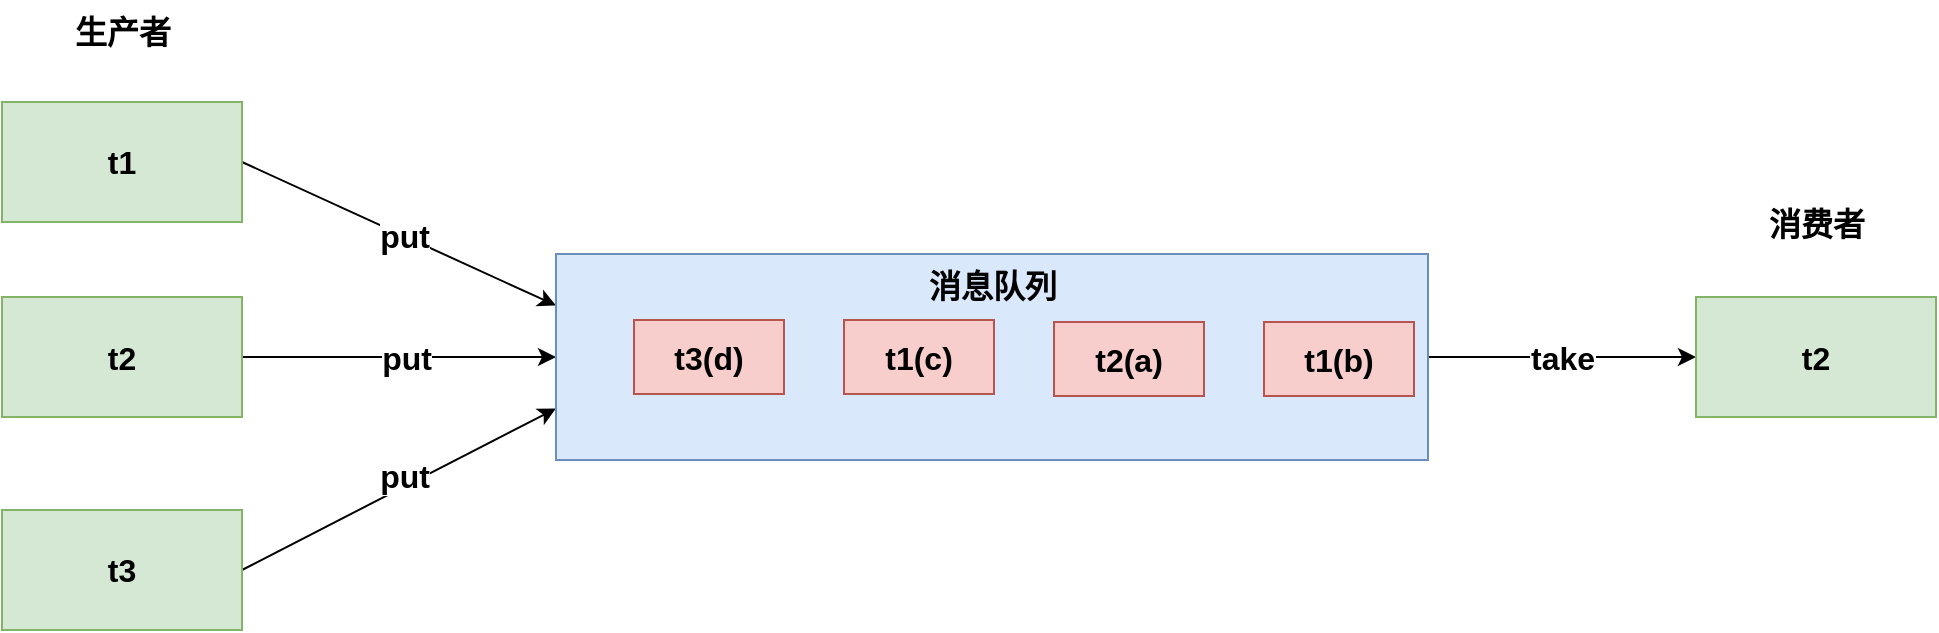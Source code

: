 <mxfile version="26.0.4">
  <diagram name="第 1 页" id="eWrkhFMzSREM5ZlhFUkl">
    <mxGraphModel dx="1050" dy="621" grid="0" gridSize="10" guides="1" tooltips="1" connect="1" arrows="1" fold="1" page="0" pageScale="1" pageWidth="827" pageHeight="1169" math="0" shadow="0">
      <root>
        <mxCell id="0" />
        <mxCell id="1" parent="0" />
        <mxCell id="lhWs2r0wQrPk6gZ67PG8-5" style="rounded=0;orthogonalLoop=1;jettySize=auto;html=1;entryX=0;entryY=0.25;entryDx=0;entryDy=0;exitX=1;exitY=0.5;exitDx=0;exitDy=0;" edge="1" parent="1" source="lhWs2r0wQrPk6gZ67PG8-1" target="lhWs2r0wQrPk6gZ67PG8-4">
          <mxGeometry relative="1" as="geometry" />
        </mxCell>
        <mxCell id="lhWs2r0wQrPk6gZ67PG8-8" value="put" style="edgeLabel;html=1;align=center;verticalAlign=middle;resizable=0;points=[];fontSize=16;fontStyle=1" vertex="1" connectable="0" parent="lhWs2r0wQrPk6gZ67PG8-5">
          <mxGeometry x="0.03" relative="1" as="geometry">
            <mxPoint as="offset" />
          </mxGeometry>
        </mxCell>
        <mxCell id="lhWs2r0wQrPk6gZ67PG8-1" value="&lt;font style=&quot;font-size: 16px;&quot;&gt;&lt;b&gt;t1&lt;/b&gt;&lt;/font&gt;" style="rounded=0;whiteSpace=wrap;html=1;fillColor=#d5e8d4;strokeColor=#82b366;" vertex="1" parent="1">
          <mxGeometry x="25" y="176" width="120" height="60" as="geometry" />
        </mxCell>
        <mxCell id="lhWs2r0wQrPk6gZ67PG8-6" style="edgeStyle=orthogonalEdgeStyle;rounded=0;orthogonalLoop=1;jettySize=auto;html=1;entryX=0;entryY=0.5;entryDx=0;entryDy=0;" edge="1" parent="1" source="lhWs2r0wQrPk6gZ67PG8-2" target="lhWs2r0wQrPk6gZ67PG8-4">
          <mxGeometry relative="1" as="geometry" />
        </mxCell>
        <mxCell id="lhWs2r0wQrPk6gZ67PG8-10" value="&lt;b&gt;&lt;font style=&quot;font-size: 16px;&quot;&gt;put&lt;/font&gt;&lt;/b&gt;" style="edgeLabel;html=1;align=center;verticalAlign=middle;resizable=0;points=[];" vertex="1" connectable="0" parent="lhWs2r0wQrPk6gZ67PG8-6">
          <mxGeometry x="-0.085" y="-1" relative="1" as="geometry">
            <mxPoint x="10" y="-1" as="offset" />
          </mxGeometry>
        </mxCell>
        <mxCell id="lhWs2r0wQrPk6gZ67PG8-2" value="&lt;font style=&quot;font-size: 16px;&quot;&gt;&lt;b&gt;t2&lt;/b&gt;&lt;/font&gt;" style="rounded=0;whiteSpace=wrap;html=1;fillColor=#d5e8d4;strokeColor=#82b366;" vertex="1" parent="1">
          <mxGeometry x="25" y="273.5" width="120" height="60" as="geometry" />
        </mxCell>
        <mxCell id="lhWs2r0wQrPk6gZ67PG8-7" style="rounded=0;orthogonalLoop=1;jettySize=auto;html=1;entryX=0;entryY=0.75;entryDx=0;entryDy=0;exitX=1;exitY=0.5;exitDx=0;exitDy=0;" edge="1" parent="1" source="lhWs2r0wQrPk6gZ67PG8-3" target="lhWs2r0wQrPk6gZ67PG8-4">
          <mxGeometry relative="1" as="geometry" />
        </mxCell>
        <mxCell id="lhWs2r0wQrPk6gZ67PG8-11" value="&lt;b&gt;&lt;font style=&quot;font-size: 16px;&quot;&gt;put&lt;/font&gt;&lt;/b&gt;" style="edgeLabel;html=1;align=center;verticalAlign=middle;resizable=0;points=[];" vertex="1" connectable="0" parent="lhWs2r0wQrPk6gZ67PG8-7">
          <mxGeometry x="0.031" y="-2" relative="1" as="geometry">
            <mxPoint x="-1" y="-7" as="offset" />
          </mxGeometry>
        </mxCell>
        <mxCell id="lhWs2r0wQrPk6gZ67PG8-3" value="&lt;font style=&quot;font-size: 16px;&quot;&gt;&lt;b&gt;t3&lt;/b&gt;&lt;/font&gt;" style="rounded=0;whiteSpace=wrap;html=1;fillColor=#d5e8d4;strokeColor=#82b366;" vertex="1" parent="1">
          <mxGeometry x="25" y="380" width="120" height="60" as="geometry" />
        </mxCell>
        <mxCell id="lhWs2r0wQrPk6gZ67PG8-13" style="edgeStyle=orthogonalEdgeStyle;rounded=0;orthogonalLoop=1;jettySize=auto;html=1;entryX=0;entryY=0.5;entryDx=0;entryDy=0;" edge="1" parent="1" source="lhWs2r0wQrPk6gZ67PG8-4" target="lhWs2r0wQrPk6gZ67PG8-12">
          <mxGeometry relative="1" as="geometry" />
        </mxCell>
        <mxCell id="lhWs2r0wQrPk6gZ67PG8-14" value="take" style="edgeLabel;html=1;align=center;verticalAlign=middle;resizable=0;points=[];fontSize=16;fontStyle=1" vertex="1" connectable="0" parent="lhWs2r0wQrPk6gZ67PG8-13">
          <mxGeometry x="-0.013" y="3" relative="1" as="geometry">
            <mxPoint x="1" y="3" as="offset" />
          </mxGeometry>
        </mxCell>
        <mxCell id="lhWs2r0wQrPk6gZ67PG8-4" value="" style="rounded=0;whiteSpace=wrap;html=1;fillColor=#dae8fc;strokeColor=#6c8ebf;" vertex="1" parent="1">
          <mxGeometry x="302" y="252" width="436" height="103" as="geometry" />
        </mxCell>
        <mxCell id="lhWs2r0wQrPk6gZ67PG8-12" value="&lt;font style=&quot;font-size: 16px;&quot;&gt;&lt;b&gt;t2&lt;/b&gt;&lt;/font&gt;" style="rounded=0;whiteSpace=wrap;html=1;fillColor=#d5e8d4;strokeColor=#82b366;" vertex="1" parent="1">
          <mxGeometry x="872" y="273.5" width="120" height="60" as="geometry" />
        </mxCell>
        <mxCell id="lhWs2r0wQrPk6gZ67PG8-16" value="&lt;b&gt;&lt;font style=&quot;font-size: 16px;&quot;&gt;消息队列&lt;/font&gt;&lt;/b&gt;" style="text;html=1;align=center;verticalAlign=middle;resizable=0;points=[];autosize=1;strokeColor=none;fillColor=none;" vertex="1" parent="1">
          <mxGeometry x="479" y="252" width="82" height="31" as="geometry" />
        </mxCell>
        <mxCell id="lhWs2r0wQrPk6gZ67PG8-17" value="&lt;b&gt;&lt;font style=&quot;font-size: 16px;&quot;&gt;t3(d)&lt;/font&gt;&lt;/b&gt;" style="rounded=0;whiteSpace=wrap;html=1;fillColor=#f8cecc;strokeColor=#b85450;" vertex="1" parent="1">
          <mxGeometry x="341" y="285" width="75" height="37" as="geometry" />
        </mxCell>
        <mxCell id="lhWs2r0wQrPk6gZ67PG8-19" value="&lt;b&gt;&lt;font style=&quot;font-size: 16px;&quot;&gt;t1(c)&lt;/font&gt;&lt;/b&gt;" style="rounded=0;whiteSpace=wrap;html=1;fillColor=#f8cecc;strokeColor=#b85450;" vertex="1" parent="1">
          <mxGeometry x="446" y="285" width="75" height="37" as="geometry" />
        </mxCell>
        <mxCell id="lhWs2r0wQrPk6gZ67PG8-20" value="&lt;b&gt;&lt;font style=&quot;font-size: 16px;&quot;&gt;t2(a)&lt;/font&gt;&lt;/b&gt;" style="rounded=0;whiteSpace=wrap;html=1;fillColor=#f8cecc;strokeColor=#b85450;" vertex="1" parent="1">
          <mxGeometry x="551" y="286" width="75" height="37" as="geometry" />
        </mxCell>
        <mxCell id="lhWs2r0wQrPk6gZ67PG8-21" value="&lt;b&gt;&lt;font style=&quot;font-size: 16px;&quot;&gt;t1(b)&lt;/font&gt;&lt;/b&gt;" style="rounded=0;whiteSpace=wrap;html=1;fillColor=#f8cecc;strokeColor=#b85450;" vertex="1" parent="1">
          <mxGeometry x="656" y="286" width="75" height="37" as="geometry" />
        </mxCell>
        <mxCell id="lhWs2r0wQrPk6gZ67PG8-23" value="&lt;font style=&quot;font-size: 16px;&quot;&gt;&lt;b&gt;生产者&lt;/b&gt;&lt;/font&gt;" style="text;html=1;align=center;verticalAlign=middle;resizable=0;points=[];autosize=1;strokeColor=none;fillColor=none;" vertex="1" parent="1">
          <mxGeometry x="52" y="125" width="66" height="31" as="geometry" />
        </mxCell>
        <mxCell id="lhWs2r0wQrPk6gZ67PG8-24" value="&lt;font style=&quot;font-size: 16px;&quot;&gt;&lt;b&gt;消费者&lt;/b&gt;&lt;/font&gt;" style="text;html=1;align=center;verticalAlign=middle;resizable=0;points=[];autosize=1;strokeColor=none;fillColor=none;" vertex="1" parent="1">
          <mxGeometry x="899" y="221" width="66" height="31" as="geometry" />
        </mxCell>
      </root>
    </mxGraphModel>
  </diagram>
</mxfile>
